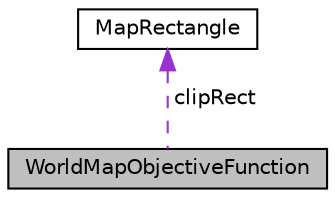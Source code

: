 digraph "WorldMapObjectiveFunction"
{
 // LATEX_PDF_SIZE
  edge [fontname="Helvetica",fontsize="10",labelfontname="Helvetica",labelfontsize="10"];
  node [fontname="Helvetica",fontsize="10",shape=record];
  Node1 [label="WorldMapObjectiveFunction",height=0.2,width=0.4,color="black", fillcolor="grey75", style="filled", fontcolor="black",tooltip=" "];
  Node2 -> Node1 [dir="back",color="darkorchid3",fontsize="10",style="dashed",label=" clipRect" ];
  Node2 [label="MapRectangle",height=0.2,width=0.4,color="black", fillcolor="white", style="filled",URL="$classMapRectangle.html",tooltip="Object for rectangles on world map."];
}
